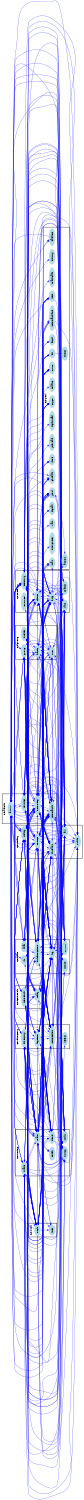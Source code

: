digraph G {
size = "10,10";
rotate = 90;
subgraph cluster0 {
label = "CL:memory";
color = black;
style = bold;
"memory"[label="memory",shape=ellipse,color=lightblue,fontcolor=black,style=filled];
"client"[label="client",shape=ellipse,color=lightblue,fontcolor=black,style=filled];
"resource"[label="resource",shape=ellipse,color=lightblue,fontcolor=black,style=filled];
"vars"[label="vars",shape=ellipse,color=lightblue,fontcolor=black,style=filled];
"match"[label="match",shape=ellipse,color=lightblue,fontcolor=black,style=filled];
"http"[label="http",shape=ellipse,color=lightblue,fontcolor=black,style=filled];
}
subgraph cluster1 {
label = "CL:ice_resolv";
color = black;
style = bold;
"ice_resolv"[label="ice_resolv",shape=ellipse,color=lightblue,fontcolor=black,style=filled];
"relay"[label="relay",shape=ellipse,color=lightblue,fontcolor=black,style=filled];
}
subgraph cluster2 {
label = "CL:admin";
color = black;
style = bold;
"admin"[label="admin",shape=ellipse,color=lightblue,fontcolor=black,style=filled];
"restrict"[label="restrict",shape=ellipse,color=lightblue,fontcolor=black,style=filled];
"commands"[label="commands",shape=ellipse,color=lightblue,fontcolor=black,style=filled];
"ice_string"[label="ice_string",shape=ellipse,color=lightblue,fontcolor=black,style=filled];
}
subgraph cluster3 {
label = "CL:alias";
color = black;
style = bold;
"alias"[label="alias",shape=ellipse,color=lightblue,fontcolor=black,style=filled];
"mount"[label="mount",shape=ellipse,color=lightblue,fontcolor=black,style=filled];
"unistd"[label="unistd",shape=ellipse,color=lightblue,fontcolor=black,style=filled];
"avl_functions"[label="avl_functions",shape=ellipse,color=lightblue,fontcolor=black,style=filled];
"in"[label="in",shape=ellipse,color=lightblue,fontcolor=black,style=filled];
"log"[label="log",shape=ellipse,color=lightblue,fontcolor=black,style=filled];
}
subgraph cluster4 {
label = "CL:utility";
color = black;
style = bold;
"utility"[label="utility",shape=ellipse,color=lightblue,fontcolor=black,style=filled];
"source"[label="source",shape=ellipse,color=lightblue,fontcolor=black,style=filled];
"stdlib"[label="stdlib",shape=ellipse,color=lightblue,fontcolor=black,style=filled];
"avl"[label="avl",shape=ellipse,color=lightblue,fontcolor=black,style=filled];
"threads"[label="threads",shape=ellipse,color=lightblue,fontcolor=black,style=filled];
}
subgraph cluster5 {
label = "CL:group";
color = black;
style = bold;
"group"[label="group",shape=ellipse,color=lightblue,fontcolor=black,style=filled];
"socket"[label="socket",shape=ellipse,color=lightblue,fontcolor=black,style=filled];
"basic"[label="basic",shape=ellipse,color=lightblue,fontcolor=black,style=filled];
"user"[label="user",shape=ellipse,color=lightblue,fontcolor=black,style=filled];
}
subgraph cluster6 {
label = "CL:sock";
color = black;
style = bold;
"sock"[label="sock",shape=ellipse,color=lightblue,fontcolor=black,style=filled];
"inet"[label="inet",shape=ellipse,color=lightblue,fontcolor=black,style=filled];
}
subgraph cluster7 {
label = "CL:string";
color = black;
style = bold;
"string"[label="string",shape=ellipse,color=lightblue,fontcolor=black,style=filled];
"stdio"[label="stdio",shape=ellipse,color=lightblue,fontcolor=black,style=filled];
"static"[label="static",shape=ellipse,color=lightblue,fontcolor=black,style=filled];
"main"[label="main",shape=ellipse,color=lightblue,fontcolor=black,style=filled];
"netdb"[label="netdb",shape=ellipse,color=lightblue,fontcolor=black,style=filled];
"timer"[label="timer",shape=ellipse,color=lightblue,fontcolor=black,style=filled];
}
subgraph cluster8 {
label = "CL:directory";
color = black;
style = bold;
"directory"[label="directory",shape=ellipse,color=lightblue,fontcolor=black,style=filled];
"connection"[label="connection",shape=ellipse,color=lightblue,fontcolor=black,style=filled];
"select"[label="select",shape=ellipse,color=lightblue,fontcolor=black,style=filled];
"logtime"[label="logtime",shape=ellipse,color=lightblue,fontcolor=black,style=filled];
}
subgraph cluster9 {
label = "CL:pool";
color = black;
style = bold;
"pool"[label="pool",shape=ellipse,color=lightblue,fontcolor=black,style=filled];
"item"[label="item",shape=ellipse,color=lightblue,fontcolor=black,style=filled];
"stat"[label="stat",shape=ellipse,color=lightblue,fontcolor=black,style=filled];
"interpreter"[label="interpreter",shape=ellipse,color=lightblue,fontcolor=black,style=filled];
"commandline"[label="commandline",shape=ellipse,color=lightblue,fontcolor=black,style=filled];
"ctype"[label="ctype",shape=ellipse,color=lightblue,fontcolor=black,style=filled];
"globals"[label="globals",shape=ellipse,color=lightblue,fontcolor=black,style=filled];
"assert"[label="assert",shape=ellipse,color=lightblue,fontcolor=black,style=filled];
"fcntl"[label="fcntl",shape=ellipse,color=lightblue,fontcolor=black,style=filled];
"signal"[label="signal",shape=ellipse,color=lightblue,fontcolor=black,style=filled];
"errno"[label="errno",shape=ellipse,color=lightblue,fontcolor=black,style=filled];
"dir"[label="dir",shape=ellipse,color=lightblue,fontcolor=black,style=filled];
"time"[label="time",shape=ellipse,color=lightblue,fontcolor=black,style=filled];
"mathcalls"[label="mathcalls",shape=ellipse,color=lightblue,fontcolor=black,style=filled];
"history"[label="history",shape=ellipse,color=lightblue,fontcolor=black,style=filled];
"sigthread"[label="sigthread",shape=ellipse,color=lightblue,fontcolor=black,style=filled];
"dirent"[label="dirent",shape=ellipse,color=lightblue,fontcolor=black,style=filled];
"malloc"[label="malloc",shape=ellipse,color=lightblue,fontcolor=black,style=filled];
"pthread"[label="pthread",shape=ellipse,color=lightblue,fontcolor=black,style=filled];
"readline"[label="readline",shape=ellipse,color=lightblue,fontcolor=black,style=filled];
"wait"[label="wait",shape=ellipse,color=lightblue,fontcolor=black,style=filled];
}
"match" -> "http"[color=blue,font=6];
"ice_resolv" -> "relay"[color=blue,font=6];
"restrict" -> "ice_string"[color=blue,font=6];
"memory" -> "alias"[color=blue,font=6];
"avl_functions" -> "alias"[color=blue,font=6];
"utility" -> "unistd"[color=blue,font=6];
"log" -> "admin"[color=blue,font=6];
"relay" -> "client"[color=blue,font=6];
"source" -> "threads"[color=blue,font=6];
"utility" -> "source"[color=blue,font=6];
"source" -> "stdlib"[color=blue,font=6];
"relay" -> "ice_string"[color=blue,font=6];
"utility" -> "relay"[color=blue,font=6];
"avl" -> "memory"[color=blue,font=6];
"relay" -> "avl"[color=blue,font=6];
"source" -> "socket"[color=blue,font=6];
"sock" -> "commands"[color=blue,font=6];
"basic" -> "group"[color=blue,font=6];
"basic" -> "threads"[color=blue,font=6];
"memory" -> "stdio"[color=blue,font=6];
"admin" -> "string"[color=blue,font=6];
"avl_functions" -> "stdio"[color=blue,font=6];
"utility" -> "in"[color=blue,font=6];
"alias" -> "source"[color=blue,font=6];
"ice_resolv" -> "string"[color=blue,font=6];
"alias" -> "avl"[color=blue,font=6];
"ice_string" -> "static"[color=blue,font=6];
"avl" -> "admin"[color=blue,font=6];
"restrict" -> "stdlib"[color=blue,font=6];
"match" -> "utility"[color=blue,font=6];
"admin" -> "group"[color=blue,font=6];
"relay" -> "threads"[color=blue,font=6];
"ice_string" -> "avl_functions"[color=blue,font=6];
"user" -> "log"[color=blue,font=6];
"main" -> "static"[color=blue,font=6];
"ice_string" -> "threads"[color=blue,font=6];
"basic" -> "user"[color=blue,font=6];
"http" -> "basic"[color=blue,font=6];
"admin" -> "utility"[color=blue,font=6];
"restrict" -> "avl_functions"[color=blue,font=6];
"main" -> "netdb"[color=blue,font=6];
"ice_resolv" -> "inet"[color=blue,font=6];
"relay" -> "main"[color=blue,font=6];
"utility" -> "directory"[color=blue,font=6];
"sock" -> "utility"[color=blue,font=6];
"alias" -> "ice_string"[color=blue,font=6];
"directory" -> "threads"[color=blue,font=6];
"group" -> "memory"[color=blue,font=6];
"ice_resolv" -> "threads"[color=blue,font=6];
"http" -> "memory"[color=blue,font=6];
"utility" -> "ice_resolv"[color=blue,font=6];
"admin" -> "http"[color=blue,font=6];
"source" -> "connection"[color=blue,font=6];
"source" -> "unistd"[color=blue,font=6];
"connection" -> "select"[color=blue,font=6];
"sock" -> "http"[color=blue,font=6];
"relay" -> "vars"[color=blue,font=6];
"connection" -> "logtime"[color=blue,font=6];
"connection" -> "main"[color=blue,font=6];
"log" -> "string"[color=blue,font=6];
"timer" -> "string"[color=blue,font=6];
"threads" -> "commands"[color=blue,font=6];
"log" -> "logtime"[color=blue,font=6];
"restrict" -> "source"[color=blue,font=6];
"source" -> "admin"[color=blue,font=6];
"threads" -> "pool"[color=blue,font=6];
"memory" -> "item"[color=blue,font=6];
"logtime" -> "stdlib"[color=blue,font=6];
"user" -> "admin"[color=blue,font=6];
"main" -> "timer"[color=blue,font=6];
"log" -> "http"[color=blue,font=6];
"utility" -> "basic"[color=blue,font=6];
"source" -> "pool"[color=blue,font=6];
"restrict" -> "commands"[color=blue,font=6];
"memory" -> "connection"[color=blue,font=6];
"threads" -> "avl_functions"[color=blue,font=6];
"group" -> "commands"[color=blue,font=6];
"connection" -> "vars"[color=blue,font=6];
"group" -> "mount"[color=blue,font=6];
"admin" -> "sock"[color=blue,font=6];
"threads" -> "utility"[color=blue,font=6];
"main" -> "interpreter"[color=blue,font=6];
"log" -> "commands"[color=blue,font=6];
"memory" -> "admin"[color=blue,font=6];
"avl_functions" -> "main"[color=blue,font=6];
"restrict" -> "avl"[color=blue,font=6];
"item" -> "memory"[color=blue,font=6];
"commandline" -> "stdio"[color=blue,font=6];
"main" -> "threads"[color=blue,font=6];
"http" -> "stat"[color=blue,font=6];
"main" -> "stdio"[color=blue,font=6];
"threads" -> "avl"[color=blue,font=6];
"client" -> "stdlib"[color=blue,font=6];
"log" -> "sock"[color=blue,font=6];
"timer" -> "logtime"[color=blue,font=6];
"directory" -> "log"[color=blue,font=6];
"avl_functions" -> "vars"[color=blue,font=6];
"basic" -> "http"[color=blue,font=6];
"avl" -> "main"[color=blue,font=6];
"threads" -> "assert"[color=blue,font=6];
"sock" -> "string"[color=blue,font=6];
"memory" -> "main"[color=blue,font=6];
"memory" -> "stdlib"[color=blue,font=6];
"directory" -> "http"[color=blue,font=6];
"client" -> "threads"[color=blue,font=6];
"main" -> "globals"[color=blue,font=6];
"group" -> "stdio"[color=blue,font=6];
"connection" -> "stdlib"[color=blue,font=6];
"timer" -> "relay"[color=blue,font=6];
"restrict" -> "match"[color=blue,font=6];
"user" -> "stdlib"[color=blue,font=6];
"commandline" -> "log"[color=blue,font=6];
"timer" -> "avl"[color=blue,font=6];
"utility" -> "static"[color=blue,font=6];
"ice_string" -> "client"[color=blue,font=6];
"static" -> "main"[color=blue,font=6];
"source" -> "utility"[color=blue,font=6];
"source" -> "ctype"[color=blue,font=6];
"commands" -> "log"[color=blue,font=6];
"source" -> "avl"[color=blue,font=6];
"sock" -> "fcntl"[color=blue,font=6];
"main" -> "resource"[color=blue,font=6];
"avl" -> "vars"[color=blue,font=6];
"sock" -> "timer"[color=blue,font=6];
"relay" -> "pool"[color=blue,font=6];
"main" -> "commandline"[color=blue,font=6];
"memory" -> "vars"[color=blue,font=6];
"basic" -> "utility"[color=blue,font=6];
"match" -> "static"[color=blue,font=6];
"avl" -> "threads"[color=blue,font=6];
"item" -> "commands"[color=blue,font=6];
"directory" -> "commands"[color=blue,font=6];
"sock" -> "inet"[color=blue,font=6];
"main" -> "pool"[color=blue,font=6];
"log" -> "group"[color=blue,font=6];
"relay" -> "utility"[color=blue,font=6];
"client" -> "source"[color=blue,font=6];
"admin" -> "memory"[color=blue,font=6];
"log" -> "connection"[color=blue,font=6];
"ice_string" -> "utility"[color=blue,font=6];
"sock" -> "directory"[color=blue,font=6];
"static" -> "vars"[color=blue,font=6];
"group" -> "avl_functions"[color=blue,font=6];
"ice_resolv" -> "memory"[color=blue,font=6];
"memory" -> "source"[color=blue,font=6];
"memory" -> "ice_resolv"[color=blue,font=6];
"directory" -> "sock"[color=blue,font=6];
"alias" -> "avl_functions"[color=blue,font=6];
"ice_string" -> "restrict"[color=blue,font=6];
"connection" -> "source"[color=blue,font=6];
"directory" -> "utility"[color=blue,font=6];
"commands" -> "client"[color=blue,font=6];
"ice_resolv" -> "utility"[color=blue,font=6];
"threads" -> "http"[color=blue,font=6];
"timer" -> "commands"[color=blue,font=6];
"user" -> "avl"[color=blue,font=6];
"avl" -> "group"[color=blue,font=6];
"commands" -> "timer"[color=blue,font=6];
"commands" -> "mount"[color=blue,font=6];
"source" -> "http"[color=blue,font=6];
"pool" -> "client"[color=blue,font=6];
"commands" -> "avl_functions"[color=blue,font=6];
"vars" -> "static"[color=blue,font=6];
"sock" -> "stdio"[color=blue,font=6];
"threads" -> "memory"[color=blue,font=6];
"static" -> "string"[color=blue,font=6];
"commands" -> "ice_string"[color=blue,font=6];
"main" -> "admin"[color=blue,font=6];
"mount" -> "string"[color=blue,font=6];
"commands" -> "alias"[color=blue,font=6];
"ice_string" -> "timer"[color=blue,font=6];
"relay" -> "string"[color=blue,font=6];
"ice_string" -> "mount"[color=blue,font=6];
"log" -> "memory"[color=blue,font=6];
"timer" -> "memory"[color=blue,font=6];
"group" -> "admin"[color=blue,font=6];
"commands" -> "stdio"[color=blue,font=6];
"ice_string" -> "alias"[color=blue,font=6];
"source" -> "sock"[color=blue,font=6];
"user" -> "group"[color=blue,font=6];
"threads" -> "connection"[color=blue,font=6];
"avl" -> "relay"[color=blue,font=6];
"dir" -> "http"[color=blue,font=6];
"user" -> "main"[color=blue,font=6];
"avl" -> "pool"[color=blue,font=6];
"commandline" -> "main"[color=blue,font=6];
"source" -> "restrict"[color=blue,font=6];
"avl" -> "connection"[color=blue,font=6];
"relay" -> "time"[color=blue,font=6];
"ice_string" -> "directory"[color=blue,font=6];
"main" -> "utility"[color=blue,font=6];
"ice_string" -> "stdio"[color=blue,font=6];
"avl" -> "user"[color=blue,font=6];
"logtime" -> "main"[color=blue,font=6];
"avl" -> "stdlib"[color=blue,font=6];
"memory" -> "user"[color=blue,font=6];
"utility" -> "client"[color=blue,font=6];
"user" -> "vars"[color=blue,font=6];
"basic" -> "commands"[color=blue,font=6];
"dir" -> "static"[color=blue,font=6];
"memory" -> "group"[color=blue,font=6];
"avl_functions" -> "source"[color=blue,font=6];
"timer" -> "directory"[color=blue,font=6];
"avl_functions" -> "group"[color=blue,font=6];
"ice_resolv" -> "commands"[color=blue,font=6];
"client" -> "utility"[color=blue,font=6];
"sock" -> "ice_string"[color=blue,font=6];
"utility" -> "threads"[color=blue,font=6];
"match" -> "client"[color=blue,font=6];
"main" -> "http"[color=blue,font=6];
"sock" -> "memory"[color=blue,font=6];
"ice_string" -> "log"[color=blue,font=6];
"sock" -> "admin"[color=blue,font=6];
"source" -> "avl_functions"[color=blue,font=6];
"directory" -> "avl"[color=blue,font=6];
"source" -> "relay"[color=blue,font=6];
"utility" -> "globals"[color=blue,font=6];
"connection" -> "restrict"[color=blue,font=6];
"connection" -> "http"[color=blue,font=6];
"connection" -> "errno"[color=blue,font=6];
"http" -> "stdlib"[color=blue,font=6];
"http" -> "errno"[color=blue,font=6];
"avl" -> "utility"[color=blue,font=6];
"client" -> "static"[color=blue,font=6];
"admin" -> "restrict"[color=blue,font=6];
"client" -> "match"[color=blue,font=6];
"avl" -> "source"[color=blue,font=6];
"commands" -> "avl"[color=blue,font=6];
"mount" -> "ice_string"[color=blue,font=6];
"admin" -> "ice_string"[color=blue,font=6];
"source" -> "client"[color=blue,font=6];
"avl" -> "basic"[color=blue,font=6];
"http" -> "restrict"[color=blue,font=6];
"group" -> "ice_string"[color=blue,font=6];
"timer" -> "in"[color=blue,font=6];
"relay" -> "sock"[color=blue,font=6];
"admin" -> "logtime"[color=blue,font=6];
"memory" -> "static"[color=blue,font=6];
"vars" -> "client"[color=blue,font=6];
"group" -> "threads"[color=blue,font=6];
"commands" -> "admin"[color=blue,font=6];
"memory" -> "relay"[color=blue,font=6];
"static" -> "match"[color=blue,font=6];
"item" -> "logtime"[color=blue,font=6];
"ice_resolv" -> "ice_string"[color=blue,font=6];
"main" -> "sock"[color=blue,font=6];
"http" -> "ice_string"[color=blue,font=6];
"restrict" -> "client"[color=blue,font=6];
"ice_resolv" -> "errno"[color=blue,font=6];
"main" -> "avl_functions"[color=blue,font=6];
"memory" -> "restrict"[color=blue,font=6];
"vars" -> "utility"[color=blue,font=6];
"http" -> "unistd"[color=blue,font=6];
"connection" -> "sock"[color=blue,font=6];
"client" -> "main"[color=blue,font=6];
"main" -> "directory"[color=blue,font=6];
"utility" -> "errno"[color=blue,font=6];
"http" -> "source"[color=blue,font=6];
"ice_string" -> "admin"[color=blue,font=6];
"restrict" -> "connection"[color=blue,font=6];
"static" -> "memory"[color=blue,font=6];
"ice_string" -> "string"[color=blue,font=6];
"avl" -> "http"[color=blue,font=6];
"main" -> "string"[color=blue,font=6];
"sock" -> "ctype"[color=blue,font=6];
"memory" -> "http"[color=blue,font=6];
"mount" -> "avl_functions"[color=blue,font=6];
"relay" -> "connection"[color=blue,font=6];
"mount" -> "memory"[color=blue,font=6];
"user" -> "basic"[color=blue,font=6];
"commandline" -> "memory"[color=blue,font=6];
"client" -> "vars"[color=blue,font=6];
"relay" -> "memory"[color=blue,font=6];
"http" -> "main"[color=blue,font=6];
"static" -> "http"[color=blue,font=6];
"threads" -> "logtime"[color=blue,font=6];
"alias" -> "main"[color=blue,font=6];
"avl" -> "directory"[color=blue,font=6];
"admin" -> "history"[color=blue,font=6];
"avl_functions" -> "commands"[color=blue,font=6];
"commands" -> "restrict"[color=blue,font=6];
"stat" -> "http"[color=blue,font=6];
"ice_string" -> "main"[color=blue,font=6];
"memory" -> "basic"[color=blue,font=6];
"commands" -> "ctype"[color=blue,font=6];
"http" -> "match"[color=blue,font=6];
"http" -> "vars"[color=blue,font=6];
"commands" -> "string"[color=blue,font=6];
"sock" -> "log"[color=blue,font=6];
"restrict" -> "admin"[color=blue,font=6];
"memory" -> "sock"[color=blue,font=6];
"main" -> "ice_string"[color=blue,font=6];
"client" -> "commands"[color=blue,font=6];
"http" -> "avl_functions"[color=blue,font=6];
"directory" -> "string"[color=blue,font=6];
"item" -> "source"[color=blue,font=6];
"ice_string" -> "vars"[color=blue,font=6];
"ice_string" -> "ctype"[color=blue,font=6];
"admin" -> "stdlib"[color=blue,font=6];
"static" -> "sock"[color=blue,font=6];
"basic" -> "client"[color=blue,font=6];
"utility" -> "log"[color=blue,font=6];
"http" -> "threads"[color=blue,font=6];
"alias" -> "commands"[color=blue,font=6];
"vars" -> "log"[color=blue,font=6];
"vars" -> "relay"[color=blue,font=6];
"group" -> "log"[color=blue,font=6];
"memory" -> "mathcalls"[color=blue,font=6];
"memory" -> "client"[color=blue,font=6];
"client" -> "ice_string"[color=blue,font=6];
"basic" -> "logtime"[color=blue,font=6];
"connection" -> "client"[color=blue,font=6];
"avl" -> "commands"[color=blue,font=6];
"utility" -> "match"[color=blue,font=6];
"relay" -> "logtime"[color=blue,font=6];
"client" -> "timer"[color=blue,font=6];
"ice_string" -> "logtime"[color=blue,font=6];
"threads" -> "stdlib"[color=blue,font=6];
"stat" -> "basic"[color=blue,font=6];
"connection" -> "ice_string"[color=blue,font=6];
"sock" -> "select"[color=blue,font=6];
"relay" -> "ice_resolv"[color=blue,font=6];
"mount" -> "main"[color=blue,font=6];
"memory" -> "threads"[color=blue,font=6];
"pool" -> "avl_functions"[color=blue,font=6];
"commands" -> "threads"[color=blue,font=6];
"client" -> "pool"[color=blue,font=6];
"utility" -> "main"[color=blue,font=6];
"group" -> "utility"[color=blue,font=6];
"directory" -> "logtime"[color=blue,font=6];
"memory" -> "inet"[color=blue,font=6];
"admin" -> "source"[color=blue,font=6];
"log" -> "stdlib"[color=blue,font=6];
"threads" -> "signal"[color=blue,font=6];
"item" -> "log"[color=blue,font=6];
"commands" -> "globals"[color=blue,font=6];
"timer" -> "stdlib"[color=blue,font=6];
"timer" -> "errno"[color=blue,font=6];
"utility" -> "string"[color=blue,font=6];
"timer" -> "avl_functions"[color=blue,font=6];
"logtime" -> "time"[color=blue,font=6];
"timer" -> "socket"[color=blue,font=6];
"log" -> "avl"[color=blue,font=6];
"utility" -> "vars"[color=blue,font=6];
"http" -> "static"[color=blue,font=6];
"commands" -> "group"[color=blue,font=6];
"vars" -> "ice_string"[color=blue,font=6];
"pool" -> "assert"[color=blue,font=6];
"alias" -> "string"[color=blue,font=6];
"main" -> "basic"[color=blue,font=6];
"sock" -> "in"[color=blue,font=6];
"stat" -> "static"[color=blue,font=6];
"connection" -> "log"[color=blue,font=6];
"static" -> "log"[color=blue,font=6];
"threads" -> "source"[color=blue,font=6];
"sock" -> "relay"[color=blue,font=6];
"basic" -> "ice_string"[color=blue,font=6];
"static" -> "stdio"[color=blue,font=6];
"mount" -> "log"[color=blue,font=6];
"mount" -> "stdio"[color=blue,font=6];
"group" -> "basic"[color=blue,font=6];
"pool" -> "relay"[color=blue,font=6];
"ice_string" -> "memory"[color=blue,font=6];
"ice_string" -> "group"[color=blue,font=6];
"main" -> "memory"[color=blue,font=6];
"log" -> "unistd"[color=blue,font=6];
"ice_resolv" -> "log"[color=blue,font=6];
"log" -> "source"[color=blue,font=6];
"timer" -> "source"[color=blue,font=6];
"utility" -> "ice_string"[color=blue,font=6];
"threads" -> "sigthread"[color=blue,font=6];
"ice_string" -> "user"[color=blue,font=6];
"source" -> "string"[color=blue,font=6];
"avl_functions" -> "log"[color=blue,font=6];
"memory" -> "log"[color=blue,font=6];
"vars" -> "string"[color=blue,font=6];
"ice_resolv" -> "netdb"[color=blue,font=6];
"sock" -> "stdlib"[color=blue,font=6];
"static" -> "dir"[color=blue,font=6];
"threads" -> "pthread"[color=blue,font=6];
"commands" -> "relay"[color=blue,font=6];
"main" -> "logtime"[color=blue,font=6];
"user" -> "commands"[color=blue,font=6];
"sock" -> "socket"[color=blue,font=6];
"utility" -> "commands"[color=blue,font=6];
"commands" -> "memory"[color=blue,font=6];
"vars" -> "commands"[color=blue,font=6];
"vars" -> "main"[color=blue,font=6];
"log" -> "errno"[color=blue,font=6];
"commands" -> "item"[color=blue,font=6];
"relay" -> "commands"[color=blue,font=6];
"commands" -> "connection"[color=blue,font=6];
"memory" -> "dir"[color=blue,font=6];
"commands" -> "directory"[color=blue,font=6];
"ice_string" -> "relay"[color=blue,font=6];
"connection" -> "threads"[color=blue,font=6];
"static" -> "utility"[color=blue,font=6];
"directory" -> "memory"[color=blue,font=6];
"http" -> "utility"[color=blue,font=6];
"avl" -> "client"[color=blue,font=6];
"client" -> "http"[color=blue,font=6];
"basic" -> "stat"[color=blue,font=6];
"log" -> "threads"[color=blue,font=6];
"commandline" -> "commands"[color=blue,font=6];
"timer" -> "main"[color=blue,font=6];
"basic" -> "log"[color=blue,font=6];
"connection" -> "stdio"[color=blue,font=6];
"sock" -> "unistd"[color=blue,font=6];
"logtime" -> "connection"[color=blue,font=6];
"client" -> "admin"[color=blue,font=6];
"utility" -> "fcntl"[color=blue,font=6];
"sock" -> "source"[color=blue,font=6];
"http" -> "stdio"[color=blue,font=6];
"utility" -> "timer"[color=blue,font=6];
"utility" -> "avl"[color=blue,font=6];
"utility" -> "mount"[color=blue,font=6];
"log" -> "globals"[color=blue,font=6];
"vars" -> "avl"[color=blue,font=6];
"restrict" -> "main"[color=blue,font=6];
"utility" -> "user"[color=blue,font=6];
"logtime" -> "string"[color=blue,font=6];
"mount" -> "admin"[color=blue,font=6];
"group" -> "avl"[color=blue,font=6];
"memory" -> "utility"[color=blue,font=6];
"avl" -> "avl_functions"[color=blue,font=6];
"commands" -> "utility"[color=blue,font=6];
"restrict" -> "threads"[color=blue,font=6];
"admin" -> "log"[color=blue,font=6];
"utility" -> "avl_functions"[color=blue,font=6];
"http" -> "client"[color=blue,font=6];
"static" -> "stdlib"[color=blue,font=6];
"main" -> "log"[color=blue,font=6];
"commands" -> "basic"[color=blue,font=6];
"commands" -> "main"[color=blue,font=6];
"vars" -> "logtime"[color=blue,font=6];
"dir" -> "dirent"[color=blue,font=6];
"source" -> "ice_string"[color=blue,font=6];
"commandline" -> "stdlib"[color=blue,font=6];
"client" -> "sock"[color=blue,font=6];
"ice_string" -> "http"[color=blue,font=6];
"relay" -> "stdio"[color=blue,font=6];
"user" -> "avl_functions"[color=blue,font=6];
"relay" -> "stdlib"[color=blue,font=6];
"item" -> "ice_string"[color=blue,font=6];
"ice_resolv" -> "main"[color=blue,font=6];
"logtime" -> "commands"[color=blue,font=6];
"source" -> "errno"[color=blue,font=6];
"static" -> "avl_functions"[color=blue,font=6];
"utility" -> "stdio"[color=blue,font=6];
"utility" -> "memory"[color=blue,font=6];
"timer" -> "threads"[color=blue,font=6];
"sock" -> "connection"[color=blue,font=6];
"relay" -> "socket"[color=blue,font=6];
"ice_string" -> "basic"[color=blue,font=6];
"basic" -> "string"[color=blue,font=6];
"client" -> "string"[color=blue,font=6];
"client" -> "log"[color=blue,font=6];
"timer" -> "globals"[color=blue,font=6];
"alias" -> "memory"[color=blue,font=6];
"http" -> "log"[color=blue,font=6];
"basic" -> "mount"[color=blue,font=6];
"readline" -> "admin"[color=blue,font=6];
"static" -> "unistd"[color=blue,font=6];
"http" -> "sock"[color=blue,font=6];
"memory" -> "string"[color=blue,font=6];
"commands" -> "ice_resolv"[color=blue,font=6];
"connection" -> "string"[color=blue,font=6];
"admin" -> "mount"[color=blue,font=6];
"log" -> "static"[color=blue,font=6];
"memory" -> "ice_string"[color=blue,font=6];
"user" -> "string"[color=blue,font=6];
"connection" -> "avl"[color=blue,font=6];
"memory" -> "directory"[color=blue,font=6];
"static" -> "avl"[color=blue,font=6];
"client" -> "avl_functions"[color=blue,font=6];
"connection" -> "admin"[color=blue,font=6];
"admin" -> "connection"[color=blue,font=6];
"commands" -> "malloc"[color=blue,font=6];
"ice_string" -> "sock"[color=blue,font=6];
"http" -> "admin"[color=blue,font=6];
"user" -> "threads"[color=blue,font=6];
"mount" -> "avl"[color=blue,font=6];
"relay" -> "source"[color=blue,font=6];
"admin" -> "alias"[color=blue,font=6];
"source" -> "memory"[color=blue,font=6];
"utility" -> "time"[color=blue,font=6];
"ice_resolv" -> "connection"[color=blue,font=6];
"http" -> "dir"[color=blue,font=6];
"admin" -> "item"[color=blue,font=6];
"vars" -> "memory"[color=blue,font=6];
"http" -> "connection"[color=blue,font=6];
"log" -> "avl_functions"[color=blue,font=6];
"user" -> "ice_string"[color=blue,font=6];
"avl_functions" -> "avl"[color=blue,font=6];
"vars" -> "user"[color=blue,font=6];
"utility" -> "http"[color=blue,font=6];
"restrict" -> "memory"[color=blue,font=6];
"utility" -> "logtime"[color=blue,font=6];
"admin" -> "stdio"[color=blue,font=6];
"connection" -> "utility"[color=blue,font=6];
"threads" -> "timer"[color=blue,font=6];
"log" -> "utility"[color=blue,font=6];
"utility" -> "admin"[color=blue,font=6];
"ice_string" -> "commands"[color=blue,font=6];
"ice_string" -> "readline"[color=blue,font=6];
"sock" -> "static"[color=blue,font=6];
"directory" -> "timer"[color=blue,font=6];
"main" -> "stat"[color=blue,font=6];
"sock" -> "ice_resolv"[color=blue,font=6];
"ice_string" -> "inet"[color=blue,font=6];
"admin" -> "client"[color=blue,font=6];
"commands" -> "pool"[color=blue,font=6];
"pool" -> "threads"[color=blue,font=6];
"utility" -> "sock"[color=blue,font=6];
"basic" -> "avl"[color=blue,font=6];
"log" -> "ice_string"[color=blue,font=6];
"admin" -> "main"[color=blue,font=6];
"alias" -> "stdio"[color=blue,font=6];
"pool" -> "log"[color=blue,font=6];
"http" -> "ctype"[color=blue,font=6];
"commands" -> "user"[color=blue,font=6];
"sock" -> "main"[color=blue,font=6];
"item" -> "stdio"[color=blue,font=6];
"dir" -> "memory"[color=blue,font=6];
"avl_functions" -> "ice_string"[color=blue,font=6];
"threads" -> "stdio"[color=blue,font=6];
"timer" -> "stdio"[color=blue,font=6];
"threads" -> "client"[color=blue,font=6];
"mount" -> "group"[color=blue,font=6];
"mount" -> "threads"[color=blue,font=6];
"admin" -> "avl"[color=blue,font=6];
"ice_string" -> "stdlib"[color=blue,font=6];
"main" -> "connection"[color=blue,font=6];
"main" -> "stdlib"[color=blue,font=6];
"directory" -> "stdio"[color=blue,font=6];
"ice_string" -> "connection"[color=blue,font=6];
"main" -> "avl"[color=blue,font=6];
"timer" -> "utility"[color=blue,font=6];
"log" -> "main"[color=blue,font=6];
"pool" -> "commands"[color=blue,font=6];
"main" -> "socket"[color=blue,font=6];
"relay" -> "log"[color=blue,font=6];
"avl_functions" -> "restrict"[color=blue,font=6];
"ice_resolv" -> "ctype"[color=blue,font=6];
"timer" -> "client"[color=blue,font=6];
"group" -> "main"[color=blue,font=6];
"static" -> "ice_string"[color=blue,font=6];
"pool" -> "main"[color=blue,font=6];
"relay" -> "ctype"[color=blue,font=6];
"vars" -> "http"[color=blue,font=6];
"main" -> "signal"[color=blue,font=6];
"alias" -> "log"[color=blue,font=6];
"source" -> "commands"[color=blue,font=6];
"basic" -> "memory"[color=blue,font=6];
"client" -> "connection"[color=blue,font=6];
"client" -> "memory"[color=blue,font=6];
"timer" -> "ice_string"[color=blue,font=6];
"log" -> "timer"[color=blue,font=6];
"log" -> "mount"[color=blue,font=6];
"client" -> "relay"[color=blue,font=6];
"log" -> "vars"[color=blue,font=6];
"client" -> "restrict"[color=blue,font=6];
"commands" -> "stdlib"[color=blue,font=6];
"client" -> "avl"[color=blue,font=6];
"connection" -> "memory"[color=blue,font=6];
"http" -> "avl"[color=blue,font=6];
"user" -> "memory"[color=blue,font=6];
"ice_string" -> "source"[color=blue,font=6];
"threads" -> "ice_string"[color=blue,font=6];
"user" -> "utility"[color=blue,font=6];
"main" -> "source"[color=blue,font=6];
"group" -> "string"[color=blue,font=6];
"http" -> "string"[color=blue,font=6];
"restrict" -> "http"[color=blue,font=6];
"avl" -> "timer"[color=blue,font=6];
"admin" -> "threads"[color=blue,font=6];
"static" -> "stat"[color=blue,font=6];
"avl" -> "mount"[color=blue,font=6];
"directory" -> "stdlib"[color=blue,font=6];
"basic" -> "main"[color=blue,font=6];
"directory" -> "main"[color=blue,font=6];
"mount" -> "commands"[color=blue,font=6];
"alias" -> "admin"[color=blue,font=6];
"connection" -> "commands"[color=blue,font=6];
"avl" -> "restrict"[color=blue,font=6];
"main" -> "commands"[color=blue,font=6];
"alias" -> "threads"[color=blue,font=6];
"avl_functions" -> "utility"[color=blue,font=6];
"admin" -> "globals"[color=blue,font=6];
"sock" -> "globals"[color=blue,font=6];
"sock" -> "errno"[color=blue,font=6];
"item" -> "admin"[color=blue,font=6];
"avl" -> "alias"[color=blue,font=6];
"log" -> "stdio"[color=blue,font=6];
"sock" -> "client"[color=blue,font=6];
"threads" -> "admin"[color=blue,font=6];
"commands" -> "http"[color=blue,font=6];
"vars" -> "connection"[color=blue,font=6];
"admin" -> "commands"[color=blue,font=6];
"admin" -> "readline"[color=blue,font=6];
"http" -> "directory"[color=blue,font=6];
"http" -> "logtime"[color=blue,font=6];
"match" -> "restrict"[color=blue,font=6];
"http" -> "commands"[color=blue,font=6];
"commands" -> "source"[color=blue,font=6];
"timer" -> "sock"[color=blue,font=6];
"vars" -> "avl_functions"[color=blue,font=6];
"main" -> "ice_resolv"[color=blue,font=6];
"pool" -> "source"[color=blue,font=6];
"ice_string" -> "ice_resolv"[color=blue,font=6];
"avl" -> "stdio"[color=blue,font=6];
"directory" -> "avl_functions"[color=blue,font=6];
"avl" -> "assert"[color=blue,font=6];
"source" -> "timer"[color=blue,font=6];
"directory" -> "source"[color=blue,font=6];
"directory" -> "ice_string"[color=blue,font=6];
"client" -> "basic"[color=blue,font=6];
"memory" -> "commands"[color=blue,font=6];
"admin" -> "user"[color=blue,font=6];
"commands" -> "errno"[color=blue,font=6];
"memory" -> "logtime"[color=blue,font=6];
"restrict" -> "log"[color=blue,font=6];
"utility" -> "connection"[color=blue,font=6];
"commands" -> "logtime"[color=blue,font=6];
"utility" -> "group"[color=blue,font=6];
"utility" -> "stdlib"[color=blue,font=6];
"threads" -> "main"[color=blue,font=6];
"mount" -> "basic"[color=blue,font=6];
"threads" -> "log"[color=blue,font=6];
"source" -> "main"[color=blue,font=6];
"source" -> "alias"[color=blue,font=6];
"avl" -> "log"[color=blue,font=6];
"commands" -> "sock"[color=blue,font=6];
"client" -> "in"[color=blue,font=6];
"memory" -> "mount"[color=blue,font=6];
"avl_functions" -> "timer"[color=blue,font=6];
"main" -> "wait"[color=blue,font=6];
"connection" -> "ice_resolv"[color=blue,font=6];
"avl_functions" -> "mount"[color=blue,font=6];
"ice_resolv" -> "sock"[color=blue,font=6];
"pool" -> "avl"[color=blue,font=6];
"mount" -> "utility"[color=blue,font=6];
"timer" -> "log"[color=blue,font=6];
"log" -> "user"[color=blue,font=6];
"memory" -> "commandline"[color=blue,font=6];
"source" -> "stdio"[color=blue,font=6];
"group" -> "user"[color=blue,font=6];
"static" -> "client"[color=blue,font=6];
"source" -> "log"[color=blue,font=6];
"user" -> "stdio"[color=blue,font=6];
}